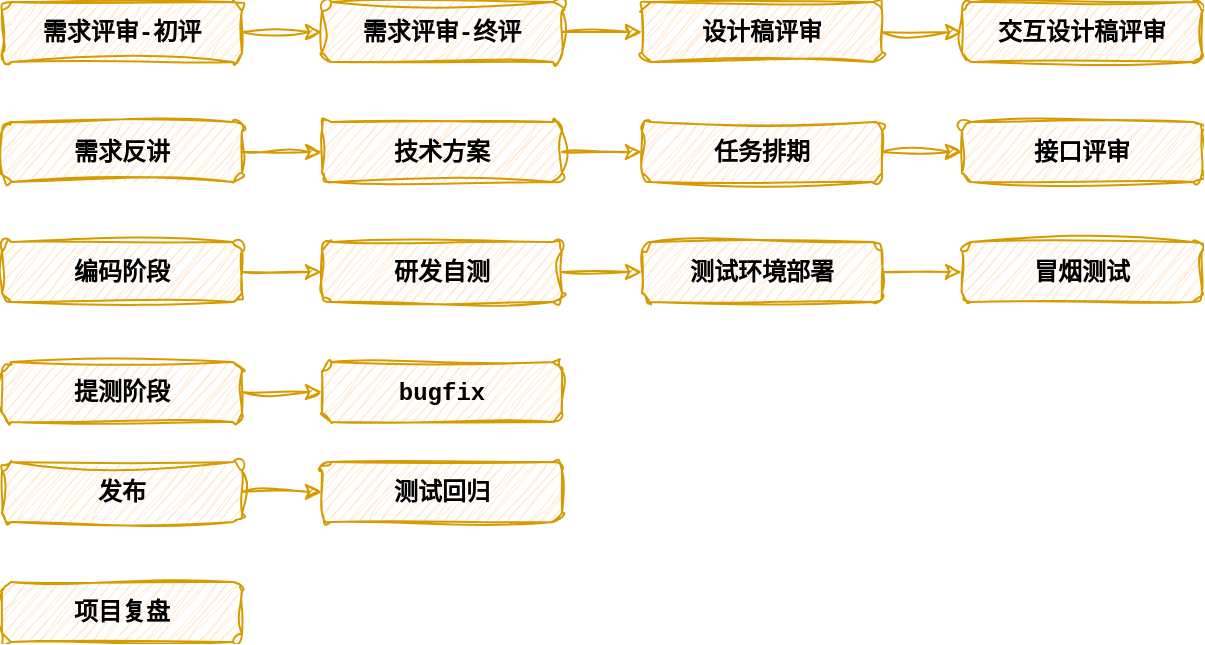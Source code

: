 <mxfile version="23.1.2" type="github">
  <diagram name="第 1 页" id="FvIJBihLKeJStSlgGSO4">
    <mxGraphModel dx="1434" dy="786" grid="1" gridSize="10" guides="1" tooltips="1" connect="1" arrows="1" fold="1" page="1" pageScale="1" pageWidth="827" pageHeight="1169" math="0" shadow="0">
      <root>
        <mxCell id="0" />
        <mxCell id="1" parent="0" />
        <mxCell id="jvqF732JdBD010vLPzsG-1" value="&lt;div style=&quot;font-family: Menlo, Monaco, &amp;quot;Courier New&amp;quot;, monospace; font-size: 12px; line-height: 24px;&quot;&gt;需求评审-初评&lt;/div&gt;" style="rounded=1;whiteSpace=wrap;html=1;labelBackgroundColor=none;fontSize=12;container=0;fillColor=#ffe6cc;strokeColor=#d79b00;sketch=1;curveFitting=1;jiggle=2;fontStyle=1" vertex="1" parent="1">
          <mxGeometry x="120" y="100" width="120" height="30" as="geometry" />
        </mxCell>
        <mxCell id="jvqF732JdBD010vLPzsG-4" value="&lt;div style=&quot;font-family: Menlo, Monaco, &amp;quot;Courier New&amp;quot;, monospace; font-size: 12px; line-height: 24px;&quot;&gt;需求评审-终评&lt;/div&gt;" style="whiteSpace=wrap;html=1;rounded=1;labelBackgroundColor=none;fontSize=12;container=0;fillColor=#ffe6cc;strokeColor=#d79b00;sketch=1;curveFitting=1;jiggle=2;fontStyle=1" vertex="1" parent="1">
          <mxGeometry x="280" y="100" width="120" height="30" as="geometry" />
        </mxCell>
        <mxCell id="jvqF732JdBD010vLPzsG-5" value="" style="edgeStyle=orthogonalEdgeStyle;rounded=0;orthogonalLoop=1;jettySize=auto;html=1;labelBackgroundColor=none;fontColor=default;fontSize=12;fillColor=#ffe6cc;strokeColor=#d79b00;sketch=1;curveFitting=1;jiggle=2;fontStyle=1" edge="1" parent="1" source="jvqF732JdBD010vLPzsG-1" target="jvqF732JdBD010vLPzsG-4">
          <mxGeometry relative="1" as="geometry" />
        </mxCell>
        <mxCell id="jvqF732JdBD010vLPzsG-44" value="" style="edgeStyle=orthogonalEdgeStyle;rounded=0;orthogonalLoop=1;jettySize=auto;html=1;strokeColor=#d79b00;fillColor=#ffe6cc;sketch=1;curveFitting=1;jiggle=2;" edge="1" parent="1" source="jvqF732JdBD010vLPzsG-6" target="jvqF732JdBD010vLPzsG-32">
          <mxGeometry relative="1" as="geometry" />
        </mxCell>
        <mxCell id="jvqF732JdBD010vLPzsG-6" value="&lt;div style=&quot;font-family: Menlo, Monaco, &amp;quot;Courier New&amp;quot;, monospace; font-size: 12px; line-height: 24px;&quot;&gt;设计稿评审&lt;/div&gt;" style="whiteSpace=wrap;html=1;rounded=1;labelBackgroundColor=none;fontSize=12;container=0;fillColor=#ffe6cc;strokeColor=#d79b00;sketch=1;curveFitting=1;jiggle=2;fontStyle=1" vertex="1" parent="1">
          <mxGeometry x="440" y="100" width="120" height="30" as="geometry" />
        </mxCell>
        <mxCell id="jvqF732JdBD010vLPzsG-7" value="" style="edgeStyle=orthogonalEdgeStyle;rounded=0;orthogonalLoop=1;jettySize=auto;html=1;labelBackgroundColor=none;fontColor=default;fontSize=12;fillColor=#ffe6cc;strokeColor=#d79b00;sketch=1;curveFitting=1;jiggle=2;fontStyle=1" edge="1" parent="1" source="jvqF732JdBD010vLPzsG-4" target="jvqF732JdBD010vLPzsG-6">
          <mxGeometry relative="1" as="geometry" />
        </mxCell>
        <mxCell id="jvqF732JdBD010vLPzsG-8" value="&lt;div style=&quot;font-family: Menlo, Monaco, &amp;quot;Courier New&amp;quot;, monospace; font-size: 12px; line-height: 24px;&quot;&gt;需求反讲&lt;/div&gt;" style="whiteSpace=wrap;html=1;rounded=1;labelBackgroundColor=none;fontSize=12;container=0;fillColor=#ffe6cc;strokeColor=#d79b00;sketch=1;curveFitting=1;jiggle=2;fontStyle=1" vertex="1" parent="1">
          <mxGeometry x="120" y="160" width="120" height="30" as="geometry" />
        </mxCell>
        <mxCell id="jvqF732JdBD010vLPzsG-10" value="&lt;div style=&quot;font-family: Menlo, Monaco, &amp;quot;Courier New&amp;quot;, monospace; font-size: 12px; line-height: 24px;&quot;&gt;技术方案&lt;/div&gt;" style="whiteSpace=wrap;html=1;rounded=1;labelBackgroundColor=none;fontSize=12;container=0;fillColor=#ffe6cc;strokeColor=#d79b00;sketch=1;curveFitting=1;jiggle=2;fontStyle=1" vertex="1" parent="1">
          <mxGeometry x="280" y="160" width="120" height="30" as="geometry" />
        </mxCell>
        <mxCell id="jvqF732JdBD010vLPzsG-11" value="" style="edgeStyle=orthogonalEdgeStyle;rounded=0;orthogonalLoop=1;jettySize=auto;html=1;labelBackgroundColor=none;fontColor=default;fontSize=12;fillColor=#ffe6cc;strokeColor=#d79b00;sketch=1;curveFitting=1;jiggle=2;fontStyle=1" edge="1" parent="1" source="jvqF732JdBD010vLPzsG-8" target="jvqF732JdBD010vLPzsG-10">
          <mxGeometry relative="1" as="geometry" />
        </mxCell>
        <mxCell id="jvqF732JdBD010vLPzsG-43" value="" style="edgeStyle=orthogonalEdgeStyle;rounded=0;orthogonalLoop=1;jettySize=auto;html=1;strokeColor=#d79b00;fillColor=#ffe6cc;sketch=1;curveFitting=1;jiggle=2;" edge="1" parent="1" source="jvqF732JdBD010vLPzsG-12" target="jvqF732JdBD010vLPzsG-14">
          <mxGeometry relative="1" as="geometry" />
        </mxCell>
        <mxCell id="jvqF732JdBD010vLPzsG-12" value="&lt;div style=&quot;font-family: Menlo, Monaco, &amp;quot;Courier New&amp;quot;, monospace; font-size: 12px; line-height: 24px;&quot;&gt;任务排期&lt;/div&gt;" style="whiteSpace=wrap;html=1;rounded=1;labelBackgroundColor=none;fontSize=12;container=0;fillColor=#ffe6cc;strokeColor=#d79b00;sketch=1;curveFitting=1;jiggle=2;fontStyle=1" vertex="1" parent="1">
          <mxGeometry x="440" y="160" width="120" height="30" as="geometry" />
        </mxCell>
        <mxCell id="jvqF732JdBD010vLPzsG-13" value="" style="edgeStyle=orthogonalEdgeStyle;rounded=0;orthogonalLoop=1;jettySize=auto;html=1;labelBackgroundColor=none;fontColor=default;fontSize=12;fillColor=#ffe6cc;strokeColor=#d79b00;sketch=1;curveFitting=1;jiggle=2;fontStyle=1" edge="1" parent="1" source="jvqF732JdBD010vLPzsG-10" target="jvqF732JdBD010vLPzsG-12">
          <mxGeometry relative="1" as="geometry" />
        </mxCell>
        <mxCell id="jvqF732JdBD010vLPzsG-14" value="&lt;div style=&quot;font-family: Menlo, Monaco, &amp;quot;Courier New&amp;quot;, monospace; font-size: 12px; line-height: 24px;&quot;&gt;接口评审&lt;/div&gt;" style="whiteSpace=wrap;html=1;rounded=1;labelBackgroundColor=none;fontSize=12;container=0;fillColor=#ffe6cc;strokeColor=#d79b00;sketch=1;curveFitting=1;jiggle=2;fontStyle=1" vertex="1" parent="1">
          <mxGeometry x="600" y="160" width="120" height="30" as="geometry" />
        </mxCell>
        <mxCell id="jvqF732JdBD010vLPzsG-16" value="&lt;div style=&quot;font-family: Menlo, Monaco, &amp;quot;Courier New&amp;quot;, monospace; font-size: 12px; line-height: 24px;&quot;&gt;编码阶段&lt;/div&gt;" style="whiteSpace=wrap;html=1;rounded=1;labelBackgroundColor=none;fontSize=12;container=0;fillColor=#ffe6cc;strokeColor=#d79b00;sketch=1;curveFitting=1;jiggle=2;fontStyle=1" vertex="1" parent="1">
          <mxGeometry x="120" y="220" width="120" height="30" as="geometry" />
        </mxCell>
        <mxCell id="jvqF732JdBD010vLPzsG-41" value="" style="edgeStyle=orthogonalEdgeStyle;rounded=0;orthogonalLoop=1;jettySize=auto;html=1;strokeColor=#d79b00;fillColor=#ffe6cc;sketch=1;curveFitting=1;jiggle=2;" edge="1" parent="1" source="jvqF732JdBD010vLPzsG-18" target="jvqF732JdBD010vLPzsG-20">
          <mxGeometry relative="1" as="geometry" />
        </mxCell>
        <mxCell id="jvqF732JdBD010vLPzsG-18" value="&lt;div style=&quot;font-family: Menlo, Monaco, &amp;quot;Courier New&amp;quot;, monospace; font-size: 12px; line-height: 24px;&quot;&gt;研发自测&lt;/div&gt;" style="whiteSpace=wrap;html=1;rounded=1;labelBackgroundColor=none;fontSize=12;container=0;fillColor=#ffe6cc;strokeColor=#d79b00;sketch=1;curveFitting=1;jiggle=2;fontStyle=1" vertex="1" parent="1">
          <mxGeometry x="280" y="220" width="120" height="30" as="geometry" />
        </mxCell>
        <mxCell id="jvqF732JdBD010vLPzsG-19" value="" style="edgeStyle=orthogonalEdgeStyle;rounded=0;orthogonalLoop=1;jettySize=auto;html=1;labelBackgroundColor=none;fontColor=default;fontSize=12;fillColor=#ffe6cc;strokeColor=#d79b00;sketch=1;curveFitting=1;jiggle=2;fontStyle=1" edge="1" parent="1" source="jvqF732JdBD010vLPzsG-16" target="jvqF732JdBD010vLPzsG-18">
          <mxGeometry relative="1" as="geometry" />
        </mxCell>
        <mxCell id="jvqF732JdBD010vLPzsG-42" value="" style="edgeStyle=orthogonalEdgeStyle;rounded=0;orthogonalLoop=1;jettySize=auto;html=1;strokeColor=#d79b00;fillColor=#ffe6cc;sketch=1;curveFitting=1;jiggle=2;" edge="1" parent="1" source="jvqF732JdBD010vLPzsG-20" target="jvqF732JdBD010vLPzsG-36">
          <mxGeometry relative="1" as="geometry" />
        </mxCell>
        <mxCell id="jvqF732JdBD010vLPzsG-20" value="&lt;div style=&quot;font-family: Menlo, Monaco, &amp;quot;Courier New&amp;quot;, monospace; font-size: 12px; line-height: 24px;&quot;&gt;测试环境部署&lt;/div&gt;" style="whiteSpace=wrap;html=1;rounded=1;labelBackgroundColor=none;fontSize=12;container=0;fillColor=#ffe6cc;strokeColor=#d79b00;sketch=1;curveFitting=1;jiggle=2;fontStyle=1" vertex="1" parent="1">
          <mxGeometry x="440" y="220" width="120" height="30" as="geometry" />
        </mxCell>
        <mxCell id="jvqF732JdBD010vLPzsG-38" value="" style="edgeStyle=orthogonalEdgeStyle;rounded=0;orthogonalLoop=1;jettySize=auto;html=1;strokeColor=#d79b00;fillColor=#ffe6cc;sketch=1;curveFitting=1;jiggle=2;" edge="1" parent="1" source="jvqF732JdBD010vLPzsG-22" target="jvqF732JdBD010vLPzsG-37">
          <mxGeometry relative="1" as="geometry" />
        </mxCell>
        <mxCell id="jvqF732JdBD010vLPzsG-22" value="&lt;div style=&quot;font-family: Menlo, Monaco, &amp;quot;Courier New&amp;quot;, monospace; font-size: 12px; line-height: 24px;&quot;&gt;提测阶段&lt;/div&gt;" style="whiteSpace=wrap;html=1;rounded=1;labelBackgroundColor=none;fontSize=12;container=0;fillColor=#ffe6cc;strokeColor=#d79b00;sketch=1;curveFitting=1;jiggle=2;fontStyle=1" vertex="1" parent="1">
          <mxGeometry x="120" y="280" width="120" height="30" as="geometry" />
        </mxCell>
        <mxCell id="jvqF732JdBD010vLPzsG-24" value="&lt;div style=&quot;font-family: Menlo, Monaco, &amp;quot;Courier New&amp;quot;, monospace; font-size: 12px; line-height: 24px;&quot;&gt;发布&lt;/div&gt;" style="whiteSpace=wrap;html=1;rounded=1;labelBackgroundColor=none;fontSize=12;container=0;fillColor=#ffe6cc;strokeColor=#d79b00;sketch=1;curveFitting=1;jiggle=2;fontStyle=1" vertex="1" parent="1">
          <mxGeometry x="120" y="330" width="120" height="30" as="geometry" />
        </mxCell>
        <mxCell id="jvqF732JdBD010vLPzsG-26" value="&lt;div style=&quot;font-family: Menlo, Monaco, &amp;quot;Courier New&amp;quot;, monospace; font-size: 12px; line-height: 24px;&quot;&gt;测试回归&lt;/div&gt;" style="whiteSpace=wrap;html=1;rounded=1;labelBackgroundColor=none;fontSize=12;container=0;fillColor=#ffe6cc;strokeColor=#d79b00;sketch=1;curveFitting=1;jiggle=2;fontStyle=1" vertex="1" parent="1">
          <mxGeometry x="280" y="330" width="120" height="30" as="geometry" />
        </mxCell>
        <mxCell id="jvqF732JdBD010vLPzsG-27" value="" style="edgeStyle=orthogonalEdgeStyle;rounded=0;orthogonalLoop=1;jettySize=auto;html=1;labelBackgroundColor=none;fontColor=default;fontSize=12;fillColor=#ffe6cc;strokeColor=#d79b00;sketch=1;curveFitting=1;jiggle=2;fontStyle=1" edge="1" parent="1" source="jvqF732JdBD010vLPzsG-24" target="jvqF732JdBD010vLPzsG-26">
          <mxGeometry relative="1" as="geometry" />
        </mxCell>
        <mxCell id="jvqF732JdBD010vLPzsG-28" value="&lt;div style=&quot;font-family: Menlo, Monaco, &amp;quot;Courier New&amp;quot;, monospace; font-size: 12px; line-height: 24px;&quot;&gt;项目复盘&lt;/div&gt;" style="whiteSpace=wrap;html=1;rounded=1;labelBackgroundColor=none;fontSize=12;container=0;fillColor=#ffe6cc;strokeColor=#d79b00;sketch=1;curveFitting=1;jiggle=2;fontStyle=1" vertex="1" parent="1">
          <mxGeometry x="120" y="390" width="120" height="30" as="geometry" />
        </mxCell>
        <mxCell id="jvqF732JdBD010vLPzsG-32" value="&lt;div style=&quot;font-family: Menlo, Monaco, &amp;quot;Courier New&amp;quot;, monospace; font-size: 12px; line-height: 24px;&quot;&gt;交互设计稿评审&lt;/div&gt;" style="whiteSpace=wrap;html=1;rounded=1;labelBackgroundColor=none;fontSize=12;container=0;fillColor=#ffe6cc;strokeColor=#d79b00;sketch=1;curveFitting=1;jiggle=2;fontStyle=1" vertex="1" parent="1">
          <mxGeometry x="600" y="100" width="120" height="30" as="geometry" />
        </mxCell>
        <mxCell id="jvqF732JdBD010vLPzsG-36" value="&lt;div style=&quot;font-family: Menlo, Monaco, &amp;quot;Courier New&amp;quot;, monospace; font-size: 12px; line-height: 24px;&quot;&gt;冒烟测试&lt;/div&gt;" style="whiteSpace=wrap;html=1;rounded=1;labelBackgroundColor=none;fontSize=12;container=0;fillColor=#ffe6cc;strokeColor=#d79b00;sketch=1;curveFitting=1;jiggle=2;fontStyle=1" vertex="1" parent="1">
          <mxGeometry x="600" y="220" width="120" height="30" as="geometry" />
        </mxCell>
        <mxCell id="jvqF732JdBD010vLPzsG-37" value="&lt;div style=&quot;font-family: Menlo, Monaco, &amp;quot;Courier New&amp;quot;, monospace; font-size: 12px; line-height: 24px;&quot;&gt;bugfix&lt;/div&gt;" style="whiteSpace=wrap;html=1;rounded=1;labelBackgroundColor=none;fontSize=12;container=0;fillColor=#ffe6cc;strokeColor=#d79b00;sketch=1;curveFitting=1;jiggle=2;fontStyle=1" vertex="1" parent="1">
          <mxGeometry x="280" y="280" width="120" height="30" as="geometry" />
        </mxCell>
      </root>
    </mxGraphModel>
  </diagram>
</mxfile>
